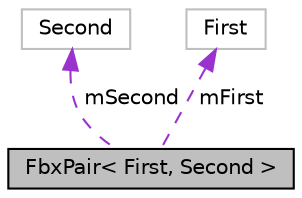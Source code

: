 digraph "FbxPair&lt; First, Second &gt;"
{
  edge [fontname="Helvetica",fontsize="10",labelfontname="Helvetica",labelfontsize="10"];
  node [fontname="Helvetica",fontsize="10",shape=record];
  Node1 [label="FbxPair\< First, Second \>",height=0.2,width=0.4,color="black", fillcolor="grey75", style="filled", fontcolor="black"];
  Node2 -> Node1 [dir="back",color="darkorchid3",fontsize="10",style="dashed",label=" mSecond" ,fontname="Helvetica"];
  Node2 [label="Second",height=0.2,width=0.4,color="grey75", fillcolor="white", style="filled"];
  Node3 -> Node1 [dir="back",color="darkorchid3",fontsize="10",style="dashed",label=" mFirst" ,fontname="Helvetica"];
  Node3 [label="First",height=0.2,width=0.4,color="grey75", fillcolor="white", style="filled"];
}

